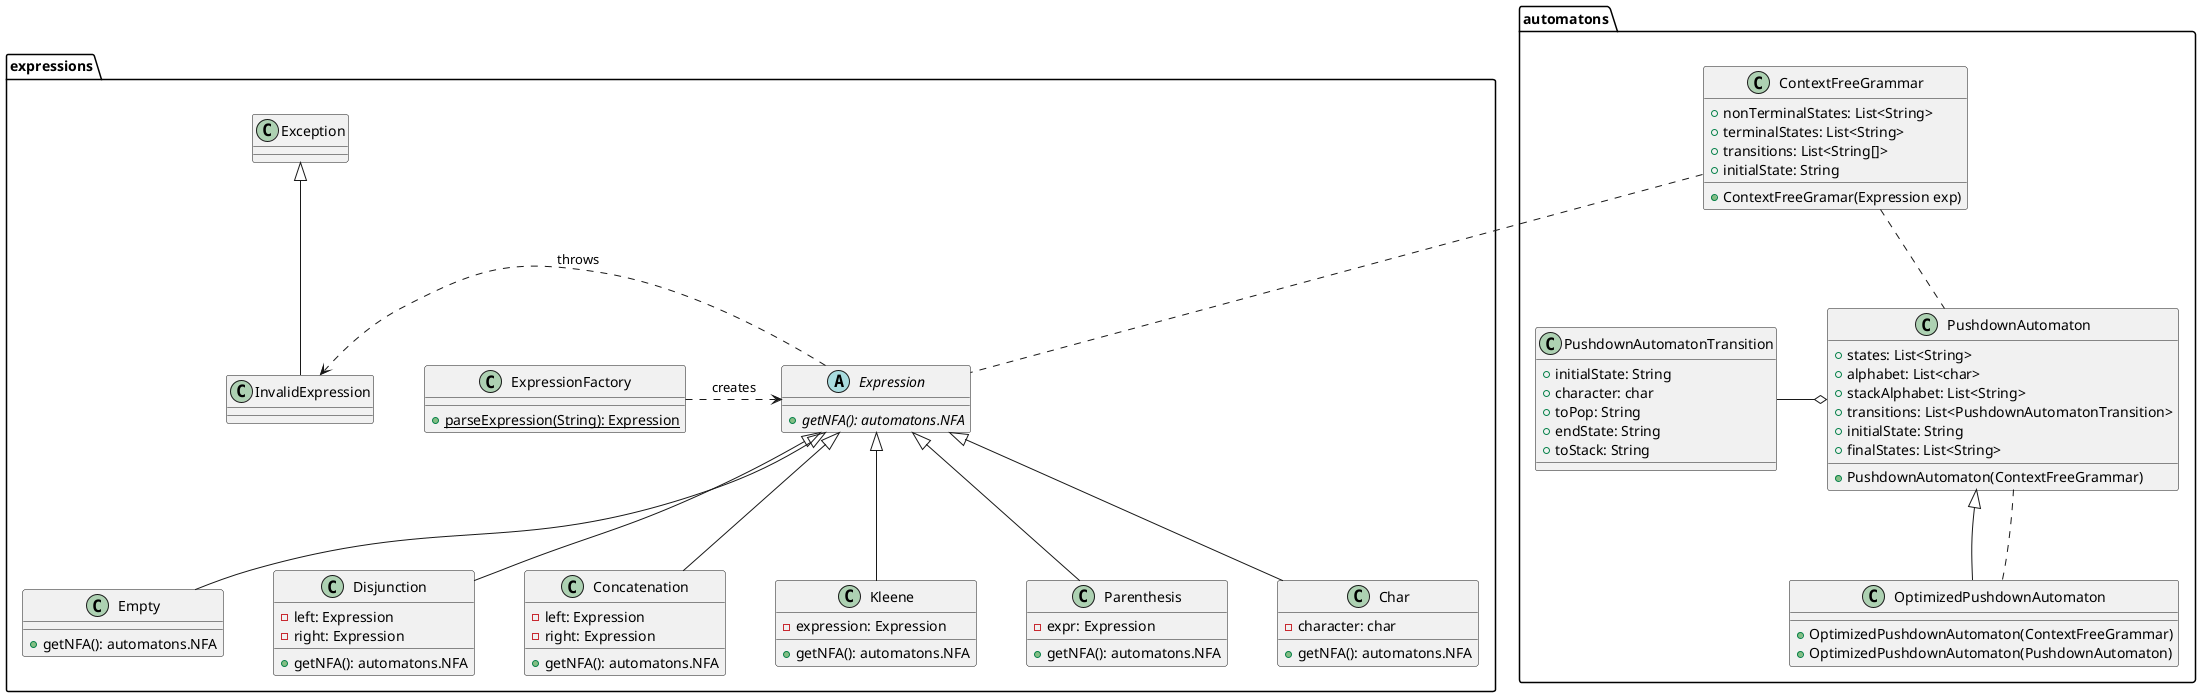 @startuml


skinparam nodesep 50
skinparam ranksep 80

package automatons {
    class ContextFreeGrammar {
      +nonTerminalStates: List<String>
      +terminalStates: List<String>
      +transitions: List<String[]>
      +initialState: String

      +ContextFreeGramar(Expression exp)   
    }

    class PushdownAutomatonTransition {
        +initialState: String
        +character: char
        +toPop: String
        +endState: String
        +toStack: String
}

    class PushdownAutomaton {
+states: List<String>
+alphabet: List<char>
+stackAlphabet: List<String>
+transitions: List<PushdownAutomatonTransition>
+initialState: String
+finalStates: List<String>

+PushdownAutomaton(ContextFreeGrammar)
    }


    class OptimizedPushdownAutomaton extends PushdownAutomaton {
+OptimizedPushdownAutomaton(ContextFreeGrammar)
+OptimizedPushdownAutomaton(PushdownAutomaton)
    }


}

package expressions {
    abstract class Expression {
        {Abstract} +getNFA(): automatons.NFA
    }

    class Char extends Expression {
        - character: char
        +getNFA(): automatons.NFA
    }

    class Empty extends Expression {
        +getNFA(): automatons.NFA
    }

    class Disjunction extends Expression {
        -left: Expression
        -right: Expression
        +getNFA(): automatons.NFA
    }

    class Concatenation extends Expression {
        -left: Expression
        -right: Expression
        +getNFA(): automatons.NFA
    }

    class Kleene extends Expression {
        -expression: Expression
        +getNFA(): automatons.NFA
    }

    class Parenthesis extends Expression {
        -expr: Expression
        +getNFA(): automatons.NFA
    }

    class ExpressionFactory {
        {static} +parseExpression(String): Expression
    }

    class InvalidExpression extends Exception {
    }
}


ExpressionFactory .> Expression : creates
Expression .> InvalidExpression : throws
ContextFreeGrammar .. PushdownAutomaton
OptimizedPushdownAutomaton .. PushdownAutomaton
ContextFreeGrammar .. Expression
PushdownAutomatonTransition -o PushdownAutomaton

@enduml
